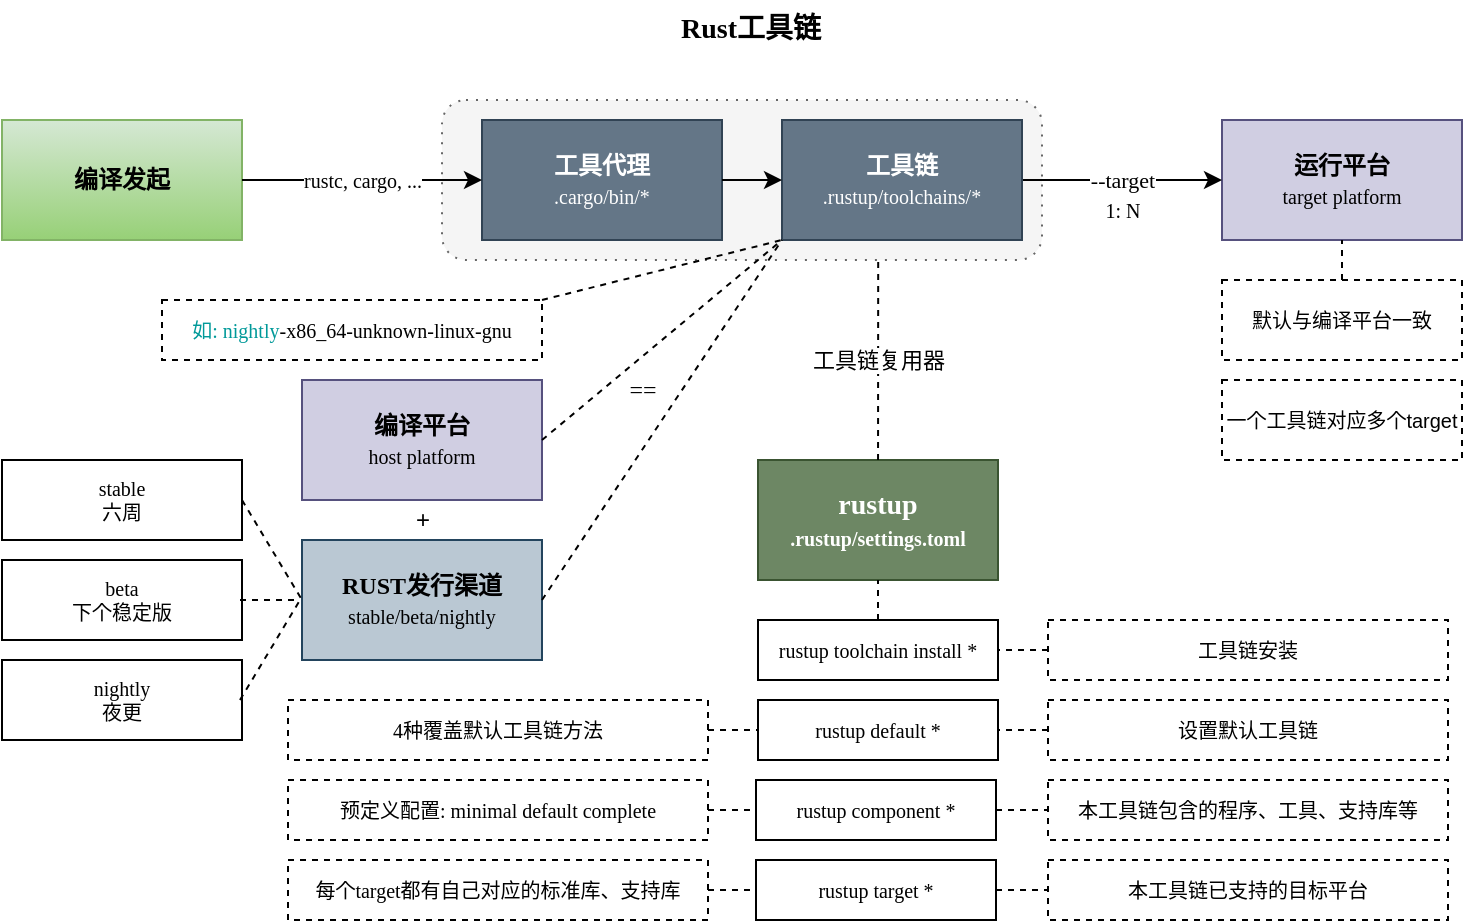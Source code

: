 <mxfile>
    <diagram id="yRi8U3qzka9xSznIqlw_" name="第 1 页">
        <mxGraphModel dx="1368" dy="866" grid="1" gridSize="10" guides="1" tooltips="1" connect="1" arrows="1" fold="1" page="1" pageScale="1" pageWidth="827" pageHeight="1169" math="0" shadow="0">
            <root>
                <mxCell id="0"/>
                <mxCell id="1" parent="0"/>
                <mxCell id="65" value="" style="rounded=1;whiteSpace=wrap;html=1;fontSize=10;dashed=1;dashPattern=1 4;fillColor=#f5f5f5;strokeColor=#666666;fontColor=#333333;" vertex="1" parent="1">
                    <mxGeometry x="260" y="110" width="300" height="80" as="geometry"/>
                </mxCell>
                <mxCell id="2" value="&lt;b&gt;编译平台&lt;br&gt;&lt;/b&gt;&lt;font style=&quot;font-size: 10px;&quot;&gt;host platform&lt;/font&gt;" style="rounded=0;whiteSpace=wrap;html=1;strokeColor=#56517e;fontFamily=Comic Sans MS;fillColor=#d0cee2;" parent="1" vertex="1">
                    <mxGeometry x="190" y="250" width="120" height="60" as="geometry"/>
                </mxCell>
                <mxCell id="3" value="stable&lt;br style=&quot;font-size: 10px;&quot;&gt;六周" style="rounded=0;whiteSpace=wrap;html=1;fontFamily=Comic Sans MS;fontSize=10;" parent="1" vertex="1">
                    <mxGeometry x="40" y="290" width="120" height="40" as="geometry"/>
                </mxCell>
                <mxCell id="4" value="beta&lt;br style=&quot;font-size: 10px;&quot;&gt;下个稳定版" style="rounded=0;whiteSpace=wrap;html=1;fontFamily=Comic Sans MS;fontSize=10;" parent="1" vertex="1">
                    <mxGeometry x="40" y="340" width="120" height="40" as="geometry"/>
                </mxCell>
                <mxCell id="5" value="nightly&lt;br style=&quot;font-size: 10px;&quot;&gt;夜更" style="rounded=0;whiteSpace=wrap;html=1;fontFamily=Comic Sans MS;fontSize=10;" parent="1" vertex="1">
                    <mxGeometry x="40" y="390" width="120" height="40" as="geometry"/>
                </mxCell>
                <mxCell id="6" value="&lt;font style=&quot;&quot;&gt;&lt;b&gt;RUST发行渠道&lt;br&gt;&lt;/b&gt;&lt;/font&gt;&lt;font style=&quot;font-size: 10px;&quot;&gt;stable/beta/nightly&lt;/font&gt;" style="rounded=0;whiteSpace=wrap;html=1;strokeColor=#23445d;fontFamily=Comic Sans MS;fillColor=#bac8d3;" parent="1" vertex="1">
                    <mxGeometry x="190" y="330" width="120" height="60" as="geometry"/>
                </mxCell>
                <mxCell id="8" value="&lt;b&gt;运行平台&lt;br&gt;&lt;/b&gt;&lt;font style=&quot;font-size: 10px;&quot;&gt;target platform&lt;/font&gt;" style="rounded=0;whiteSpace=wrap;html=1;fontFamily=Comic Sans MS;fillColor=#d0cee2;strokeColor=#56517e;" parent="1" vertex="1">
                    <mxGeometry x="650" y="120" width="120" height="60" as="geometry"/>
                </mxCell>
                <mxCell id="12" value="&lt;b&gt;工具代理&lt;br&gt;&lt;/b&gt;&lt;font style=&quot;font-size: 10px;&quot;&gt;.cargo/bin/*&lt;/font&gt;" style="rounded=0;whiteSpace=wrap;html=1;fontFamily=Comic Sans MS;fillColor=#647687;fontColor=#ffffff;strokeColor=#314354;" parent="1" vertex="1">
                    <mxGeometry x="280" y="120" width="120" height="60" as="geometry"/>
                </mxCell>
                <mxCell id="14" value="--target" style="endArrow=classic;html=1;exitX=1;exitY=0.5;exitDx=0;exitDy=0;entryX=0;entryY=0.5;entryDx=0;entryDy=0;fontFamily=Comic Sans MS;" parent="1" source="20" target="8" edge="1">
                    <mxGeometry width="50" height="50" relative="1" as="geometry">
                        <mxPoint x="205" y="170.0" as="sourcePoint"/>
                        <mxPoint x="395" y="230" as="targetPoint"/>
                    </mxGeometry>
                </mxCell>
                <mxCell id="20" value="&lt;font style=&quot;&quot;&gt;&lt;b&gt;工具链&lt;br&gt;&lt;/b&gt;&lt;/font&gt;&lt;font style=&quot;font-size: 10px;&quot;&gt;.rustup/toolchains/*&lt;/font&gt;" style="rounded=0;whiteSpace=wrap;html=1;fontFamily=Comic Sans MS;fillColor=#647687;fontColor=#ffffff;strokeColor=#314354;" parent="1" vertex="1">
                    <mxGeometry x="430" y="120" width="120" height="60" as="geometry"/>
                </mxCell>
                <mxCell id="23" value="&lt;b&gt;编译发起&lt;/b&gt;" style="rounded=0;whiteSpace=wrap;html=1;fontFamily=Comic Sans MS;fillColor=#d5e8d4;strokeColor=#82b366;gradientColor=#97d077;" parent="1" vertex="1">
                    <mxGeometry x="40" y="120" width="120" height="60" as="geometry"/>
                </mxCell>
                <mxCell id="24" value="&lt;font style=&quot;font-size: 10px;&quot;&gt;rustc, cargo, ...&lt;/font&gt;" style="endArrow=classic;html=1;exitX=1;exitY=0.5;exitDx=0;exitDy=0;fontFamily=Comic Sans MS;" parent="1" source="23" target="12" edge="1">
                    <mxGeometry width="50" height="50" relative="1" as="geometry">
                        <mxPoint x="390" y="480" as="sourcePoint"/>
                        <mxPoint x="450" y="230" as="targetPoint"/>
                        <Array as="points">
                            <mxPoint x="200" y="150"/>
                        </Array>
                    </mxGeometry>
                </mxCell>
                <mxCell id="25" value="&lt;font color=&quot;#009999&quot; style=&quot;font-size: 10px;&quot;&gt;如: nightly&lt;/font&gt;-&lt;font style=&quot;font-size: 10px;&quot;&gt;x86_64-unknown-linux-gnu&lt;/font&gt;" style="rounded=0;whiteSpace=wrap;html=1;dashed=1;fontFamily=Comic Sans MS;fontSize=10;" parent="1" vertex="1">
                    <mxGeometry x="120" y="210" width="190" height="30" as="geometry"/>
                </mxCell>
                <mxCell id="28" value="" style="endArrow=classic;html=1;fontColor=#000000;exitX=1;exitY=0.5;exitDx=0;exitDy=0;entryX=0;entryY=0.5;entryDx=0;entryDy=0;fontFamily=Comic Sans MS;" parent="1" source="12" target="20" edge="1">
                    <mxGeometry width="50" height="50" relative="1" as="geometry">
                        <mxPoint x="390" y="290" as="sourcePoint"/>
                        <mxPoint x="440" y="240" as="targetPoint"/>
                    </mxGeometry>
                </mxCell>
                <mxCell id="29" value="" style="endArrow=none;dashed=1;html=1;fontColor=#000000;exitX=1;exitY=0.5;exitDx=0;exitDy=0;fontFamily=Comic Sans MS;entryX=0;entryY=1;entryDx=0;entryDy=0;" parent="1" source="2" target="20" edge="1">
                    <mxGeometry width="50" height="50" relative="1" as="geometry">
                        <mxPoint x="390" y="280" as="sourcePoint"/>
                        <mxPoint x="440" y="230" as="targetPoint"/>
                    </mxGeometry>
                </mxCell>
                <mxCell id="30" value="" style="endArrow=none;dashed=1;html=1;fontColor=#000000;entryX=0;entryY=1;entryDx=0;entryDy=0;exitX=1;exitY=0.5;exitDx=0;exitDy=0;fontFamily=Comic Sans MS;" parent="1" source="6" target="20" edge="1">
                    <mxGeometry width="50" height="50" relative="1" as="geometry">
                        <mxPoint x="390" y="280" as="sourcePoint"/>
                        <mxPoint x="440" y="230" as="targetPoint"/>
                    </mxGeometry>
                </mxCell>
                <mxCell id="31" value="" style="endArrow=none;dashed=1;html=1;fontColor=#000000;exitX=1;exitY=0.5;exitDx=0;exitDy=0;entryX=0;entryY=0.5;entryDx=0;entryDy=0;fontFamily=Comic Sans MS;" parent="1" source="3" target="6" edge="1">
                    <mxGeometry width="50" height="50" relative="1" as="geometry">
                        <mxPoint x="390" y="290" as="sourcePoint"/>
                        <mxPoint x="440" y="240" as="targetPoint"/>
                    </mxGeometry>
                </mxCell>
                <mxCell id="32" value="" style="endArrow=none;dashed=1;html=1;fontColor=#000000;exitX=1;exitY=0.5;exitDx=0;exitDy=0;entryX=0;entryY=0.5;entryDx=0;entryDy=0;fontFamily=Comic Sans MS;" parent="1" edge="1">
                    <mxGeometry width="50" height="50" relative="1" as="geometry">
                        <mxPoint x="159" y="360" as="sourcePoint"/>
                        <mxPoint x="189" y="360" as="targetPoint"/>
                    </mxGeometry>
                </mxCell>
                <mxCell id="33" value="" style="endArrow=none;dashed=1;html=1;fontColor=#000000;exitX=1;exitY=0.5;exitDx=0;exitDy=0;entryX=0;entryY=0.5;entryDx=0;entryDy=0;fontFamily=Comic Sans MS;" parent="1" edge="1">
                    <mxGeometry width="50" height="50" relative="1" as="geometry">
                        <mxPoint x="159" y="410" as="sourcePoint"/>
                        <mxPoint x="189" y="360" as="targetPoint"/>
                    </mxGeometry>
                </mxCell>
                <mxCell id="34" value="==" style="text;html=1;align=center;verticalAlign=middle;resizable=0;points=[];autosize=1;strokeColor=none;fillColor=none;fontColor=#000000;fontFamily=Comic Sans MS;" parent="1" vertex="1">
                    <mxGeometry x="340" y="240" width="40" height="30" as="geometry"/>
                </mxCell>
                <mxCell id="36" value="&lt;b&gt;&lt;font style=&quot;font-size: 14px;&quot;&gt;rustup&lt;/font&gt;&lt;br&gt;&lt;font style=&quot;font-size: 10px;&quot;&gt;.rustup/settings.toml&lt;/font&gt;&lt;/b&gt;" style="rounded=0;whiteSpace=wrap;html=1;fontFamily=Comic Sans MS;fillColor=#6d8764;strokeColor=#3A5431;fontColor=#ffffff;" parent="1" vertex="1">
                    <mxGeometry x="418" y="290" width="120" height="60" as="geometry"/>
                </mxCell>
                <mxCell id="37" value="工具链复用器" style="endArrow=none;dashed=1;html=1;fontColor=#000000;fontFamily=Comic Sans MS;entryX=0.727;entryY=1;entryDx=0;entryDy=0;entryPerimeter=0;" parent="1" source="36" target="65" edge="1">
                    <mxGeometry width="50" height="50" relative="1" as="geometry">
                        <mxPoint x="390" y="280" as="sourcePoint"/>
                        <mxPoint x="485" y="190" as="targetPoint"/>
                    </mxGeometry>
                </mxCell>
                <mxCell id="39" value="rustup toolchain install *" style="rounded=0;whiteSpace=wrap;html=1;fontSize=10;fontFamily=Comic Sans MS;" parent="1" vertex="1">
                    <mxGeometry x="418" y="370" width="120" height="30" as="geometry"/>
                </mxCell>
                <mxCell id="40" value="rustup default *" style="rounded=0;whiteSpace=wrap;html=1;fontSize=10;fontFamily=Comic Sans MS;" parent="1" vertex="1">
                    <mxGeometry x="418" y="410" width="120" height="30" as="geometry"/>
                </mxCell>
                <mxCell id="41" value="rustup target *" style="rounded=0;whiteSpace=wrap;html=1;fontSize=10;fontFamily=Comic Sans MS;" parent="1" vertex="1">
                    <mxGeometry x="417" y="490" width="120" height="30" as="geometry"/>
                </mxCell>
                <mxCell id="42" value="1: N" style="text;html=1;align=center;verticalAlign=middle;resizable=0;points=[];autosize=1;strokeColor=none;fillColor=none;fontSize=10;fontColor=#000000;dashed=1;fontFamily=Comic Sans MS;" parent="1" vertex="1">
                    <mxGeometry x="580" y="150" width="40" height="30" as="geometry"/>
                </mxCell>
                <mxCell id="43" value="rustup component *" style="rounded=0;whiteSpace=wrap;html=1;fontSize=10;fontFamily=Comic Sans MS;" parent="1" vertex="1">
                    <mxGeometry x="417" y="450" width="120" height="30" as="geometry"/>
                </mxCell>
                <mxCell id="45" value="本工具链包含的程序、工具、支持库等" style="rounded=0;whiteSpace=wrap;html=1;fontSize=10;dashed=1;fontFamily=Comic Sans MS;" parent="1" vertex="1">
                    <mxGeometry x="563" y="450" width="200" height="30" as="geometry"/>
                </mxCell>
                <mxCell id="46" value="本工具链已支持的目标平台" style="rounded=0;whiteSpace=wrap;html=1;fontSize=10;dashed=1;fontFamily=Comic Sans MS;" parent="1" vertex="1">
                    <mxGeometry x="563" y="490" width="200" height="30" as="geometry"/>
                </mxCell>
                <mxCell id="47" value="设置默认工具链" style="rounded=0;whiteSpace=wrap;html=1;fontSize=10;dashed=1;fontFamily=Comic Sans MS;" parent="1" vertex="1">
                    <mxGeometry x="563" y="410" width="200" height="30" as="geometry"/>
                </mxCell>
                <mxCell id="48" value="工具链安装" style="rounded=0;whiteSpace=wrap;html=1;fontSize=10;dashed=1;fontFamily=Comic Sans MS;" parent="1" vertex="1">
                    <mxGeometry x="563" y="370" width="200" height="30" as="geometry"/>
                </mxCell>
                <mxCell id="50" value="4种覆盖默认工具链方法" style="rounded=0;whiteSpace=wrap;html=1;fontSize=10;dashed=1;fontFamily=Comic Sans MS;" parent="1" vertex="1">
                    <mxGeometry x="183" y="410" width="210" height="30" as="geometry"/>
                </mxCell>
                <mxCell id="51" value="" style="endArrow=none;dashed=1;html=1;fontFamily=Comic Sans MS;fontSize=10;fontColor=#000000;entryX=0;entryY=0.5;entryDx=0;entryDy=0;exitX=1;exitY=0.5;exitDx=0;exitDy=0;" parent="1" source="53" target="41" edge="1">
                    <mxGeometry width="50" height="50" relative="1" as="geometry">
                        <mxPoint x="383" y="340" as="sourcePoint"/>
                        <mxPoint x="433" y="290" as="targetPoint"/>
                    </mxGeometry>
                </mxCell>
                <mxCell id="52" value="" style="endArrow=none;dashed=1;html=1;fontFamily=Comic Sans MS;fontSize=10;fontColor=#000000;entryX=1;entryY=0.5;entryDx=0;entryDy=0;exitX=0;exitY=0.5;exitDx=0;exitDy=0;" parent="1" source="47" target="40" edge="1">
                    <mxGeometry width="50" height="50" relative="1" as="geometry">
                        <mxPoint x="383" y="340" as="sourcePoint"/>
                        <mxPoint x="433" y="290" as="targetPoint"/>
                    </mxGeometry>
                </mxCell>
                <mxCell id="53" value="每个target都有自己对应的标准库、支持库" style="rounded=0;whiteSpace=wrap;html=1;fontSize=10;dashed=1;fontFamily=Comic Sans MS;" parent="1" vertex="1">
                    <mxGeometry x="183" y="490" width="210" height="30" as="geometry"/>
                </mxCell>
                <mxCell id="54" value="" style="endArrow=none;dashed=1;html=1;fontFamily=Comic Sans MS;fontSize=10;fontColor=#000000;exitX=1;exitY=0.5;exitDx=0;exitDy=0;entryX=0;entryY=0.5;entryDx=0;entryDy=0;" parent="1" source="50" target="40" edge="1">
                    <mxGeometry width="50" height="50" relative="1" as="geometry">
                        <mxPoint x="383" y="340" as="sourcePoint"/>
                        <mxPoint x="433" y="290" as="targetPoint"/>
                    </mxGeometry>
                </mxCell>
                <mxCell id="55" value="" style="endArrow=none;dashed=1;html=1;fontFamily=Comic Sans MS;fontSize=10;fontColor=#000000;exitX=1;exitY=0.5;exitDx=0;exitDy=0;entryX=0;entryY=0.5;entryDx=0;entryDy=0;" parent="1" source="41" target="46" edge="1">
                    <mxGeometry width="50" height="50" relative="1" as="geometry">
                        <mxPoint x="383" y="340" as="sourcePoint"/>
                        <mxPoint x="433" y="290" as="targetPoint"/>
                    </mxGeometry>
                </mxCell>
                <mxCell id="56" value="预定义配置: minimal default complete" style="rounded=0;whiteSpace=wrap;html=1;fontSize=10;dashed=1;fontFamily=Comic Sans MS;" parent="1" vertex="1">
                    <mxGeometry x="183" y="450" width="210" height="30" as="geometry"/>
                </mxCell>
                <mxCell id="57" value="" style="endArrow=none;dashed=1;html=1;fontFamily=Comic Sans MS;fontSize=10;fontColor=#000000;exitX=1;exitY=0.5;exitDx=0;exitDy=0;entryX=0;entryY=0.5;entryDx=0;entryDy=0;" parent="1" source="56" target="43" edge="1">
                    <mxGeometry width="50" height="50" relative="1" as="geometry">
                        <mxPoint x="383" y="340" as="sourcePoint"/>
                        <mxPoint x="433" y="290" as="targetPoint"/>
                    </mxGeometry>
                </mxCell>
                <mxCell id="58" value="" style="endArrow=none;dashed=1;html=1;fontFamily=Comic Sans MS;fontSize=10;fontColor=#000000;exitX=1;exitY=0.5;exitDx=0;exitDy=0;entryX=0;entryY=0.5;entryDx=0;entryDy=0;" parent="1" source="43" target="45" edge="1">
                    <mxGeometry width="50" height="50" relative="1" as="geometry">
                        <mxPoint x="383" y="340" as="sourcePoint"/>
                        <mxPoint x="433" y="290" as="targetPoint"/>
                    </mxGeometry>
                </mxCell>
                <mxCell id="59" value="Rust工具链" style="text;html=1;align=center;verticalAlign=middle;resizable=0;points=[];autosize=1;strokeColor=none;fillColor=none;fontSize=14;fontFamily=Comic Sans MS;fontColor=#000000;fontStyle=1" parent="1" vertex="1">
                    <mxGeometry x="364" y="60" width="100" height="30" as="geometry"/>
                </mxCell>
                <mxCell id="60" value="+" style="text;html=1;align=center;verticalAlign=middle;resizable=0;points=[];autosize=1;strokeColor=none;fillColor=none;" vertex="1" parent="1">
                    <mxGeometry x="235" y="305" width="30" height="30" as="geometry"/>
                </mxCell>
                <mxCell id="61" value="" style="endArrow=none;dashed=1;html=1;entryX=0.5;entryY=1;entryDx=0;entryDy=0;" edge="1" parent="1" source="39" target="36">
                    <mxGeometry width="50" height="50" relative="1" as="geometry">
                        <mxPoint x="390" y="550" as="sourcePoint"/>
                        <mxPoint x="440" y="500" as="targetPoint"/>
                    </mxGeometry>
                </mxCell>
                <mxCell id="62" value="" style="endArrow=none;dashed=1;html=1;entryX=1;entryY=0.5;entryDx=0;entryDy=0;exitX=0;exitY=0.5;exitDx=0;exitDy=0;" edge="1" parent="1" source="48" target="39">
                    <mxGeometry width="50" height="50" relative="1" as="geometry">
                        <mxPoint x="383" y="550" as="sourcePoint"/>
                        <mxPoint x="433" y="500" as="targetPoint"/>
                    </mxGeometry>
                </mxCell>
                <mxCell id="63" value="默认与编译平台一致" style="rounded=0;whiteSpace=wrap;html=1;fontSize=10;dashed=1;" vertex="1" parent="1">
                    <mxGeometry x="650" y="200" width="120" height="40" as="geometry"/>
                </mxCell>
                <mxCell id="64" value="一个工具链对应多个target" style="rounded=0;whiteSpace=wrap;html=1;fontSize=10;dashed=1;" vertex="1" parent="1">
                    <mxGeometry x="650" y="250" width="120" height="40" as="geometry"/>
                </mxCell>
                <mxCell id="66" value="" style="endArrow=none;dashed=1;html=1;fontSize=10;entryX=0.5;entryY=1;entryDx=0;entryDy=0;" edge="1" parent="1" source="63" target="8">
                    <mxGeometry width="50" height="50" relative="1" as="geometry">
                        <mxPoint x="390" y="460" as="sourcePoint"/>
                        <mxPoint x="440" y="410" as="targetPoint"/>
                    </mxGeometry>
                </mxCell>
                <mxCell id="68" value="" style="endArrow=none;dashed=1;html=1;fontSize=14;entryX=0;entryY=1;entryDx=0;entryDy=0;exitX=1;exitY=0;exitDx=0;exitDy=0;" edge="1" parent="1" source="25" target="20">
                    <mxGeometry width="50" height="50" relative="1" as="geometry">
                        <mxPoint x="440" y="470" as="sourcePoint"/>
                        <mxPoint x="490" y="420" as="targetPoint"/>
                    </mxGeometry>
                </mxCell>
            </root>
        </mxGraphModel>
    </diagram>
</mxfile>